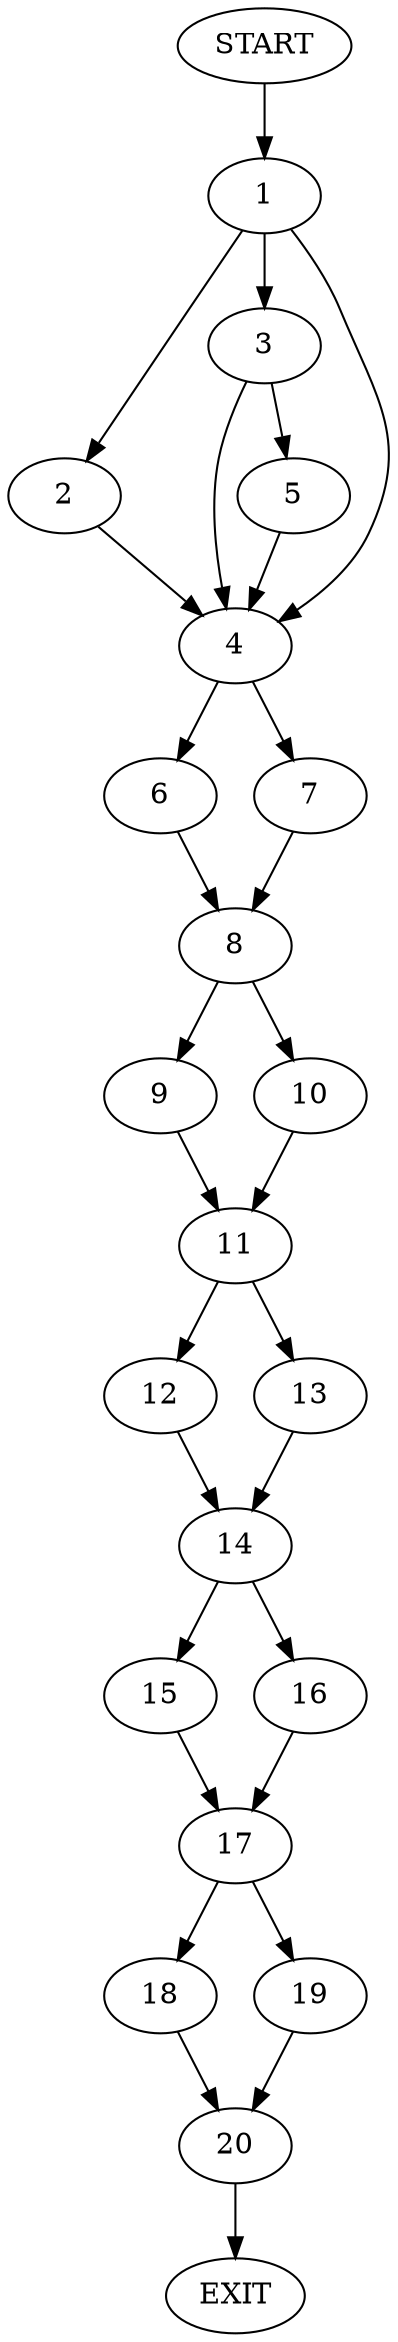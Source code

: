 digraph {
0 [label="START"]
21 [label="EXIT"]
0 -> 1
1 -> 2
1 -> 3
1 -> 4
3 -> 5
3 -> 4
4 -> 6
4 -> 7
2 -> 4
5 -> 4
6 -> 8
7 -> 8
8 -> 9
8 -> 10
9 -> 11
10 -> 11
11 -> 12
11 -> 13
13 -> 14
12 -> 14
14 -> 15
14 -> 16
16 -> 17
15 -> 17
17 -> 18
17 -> 19
18 -> 20
19 -> 20
20 -> 21
}
